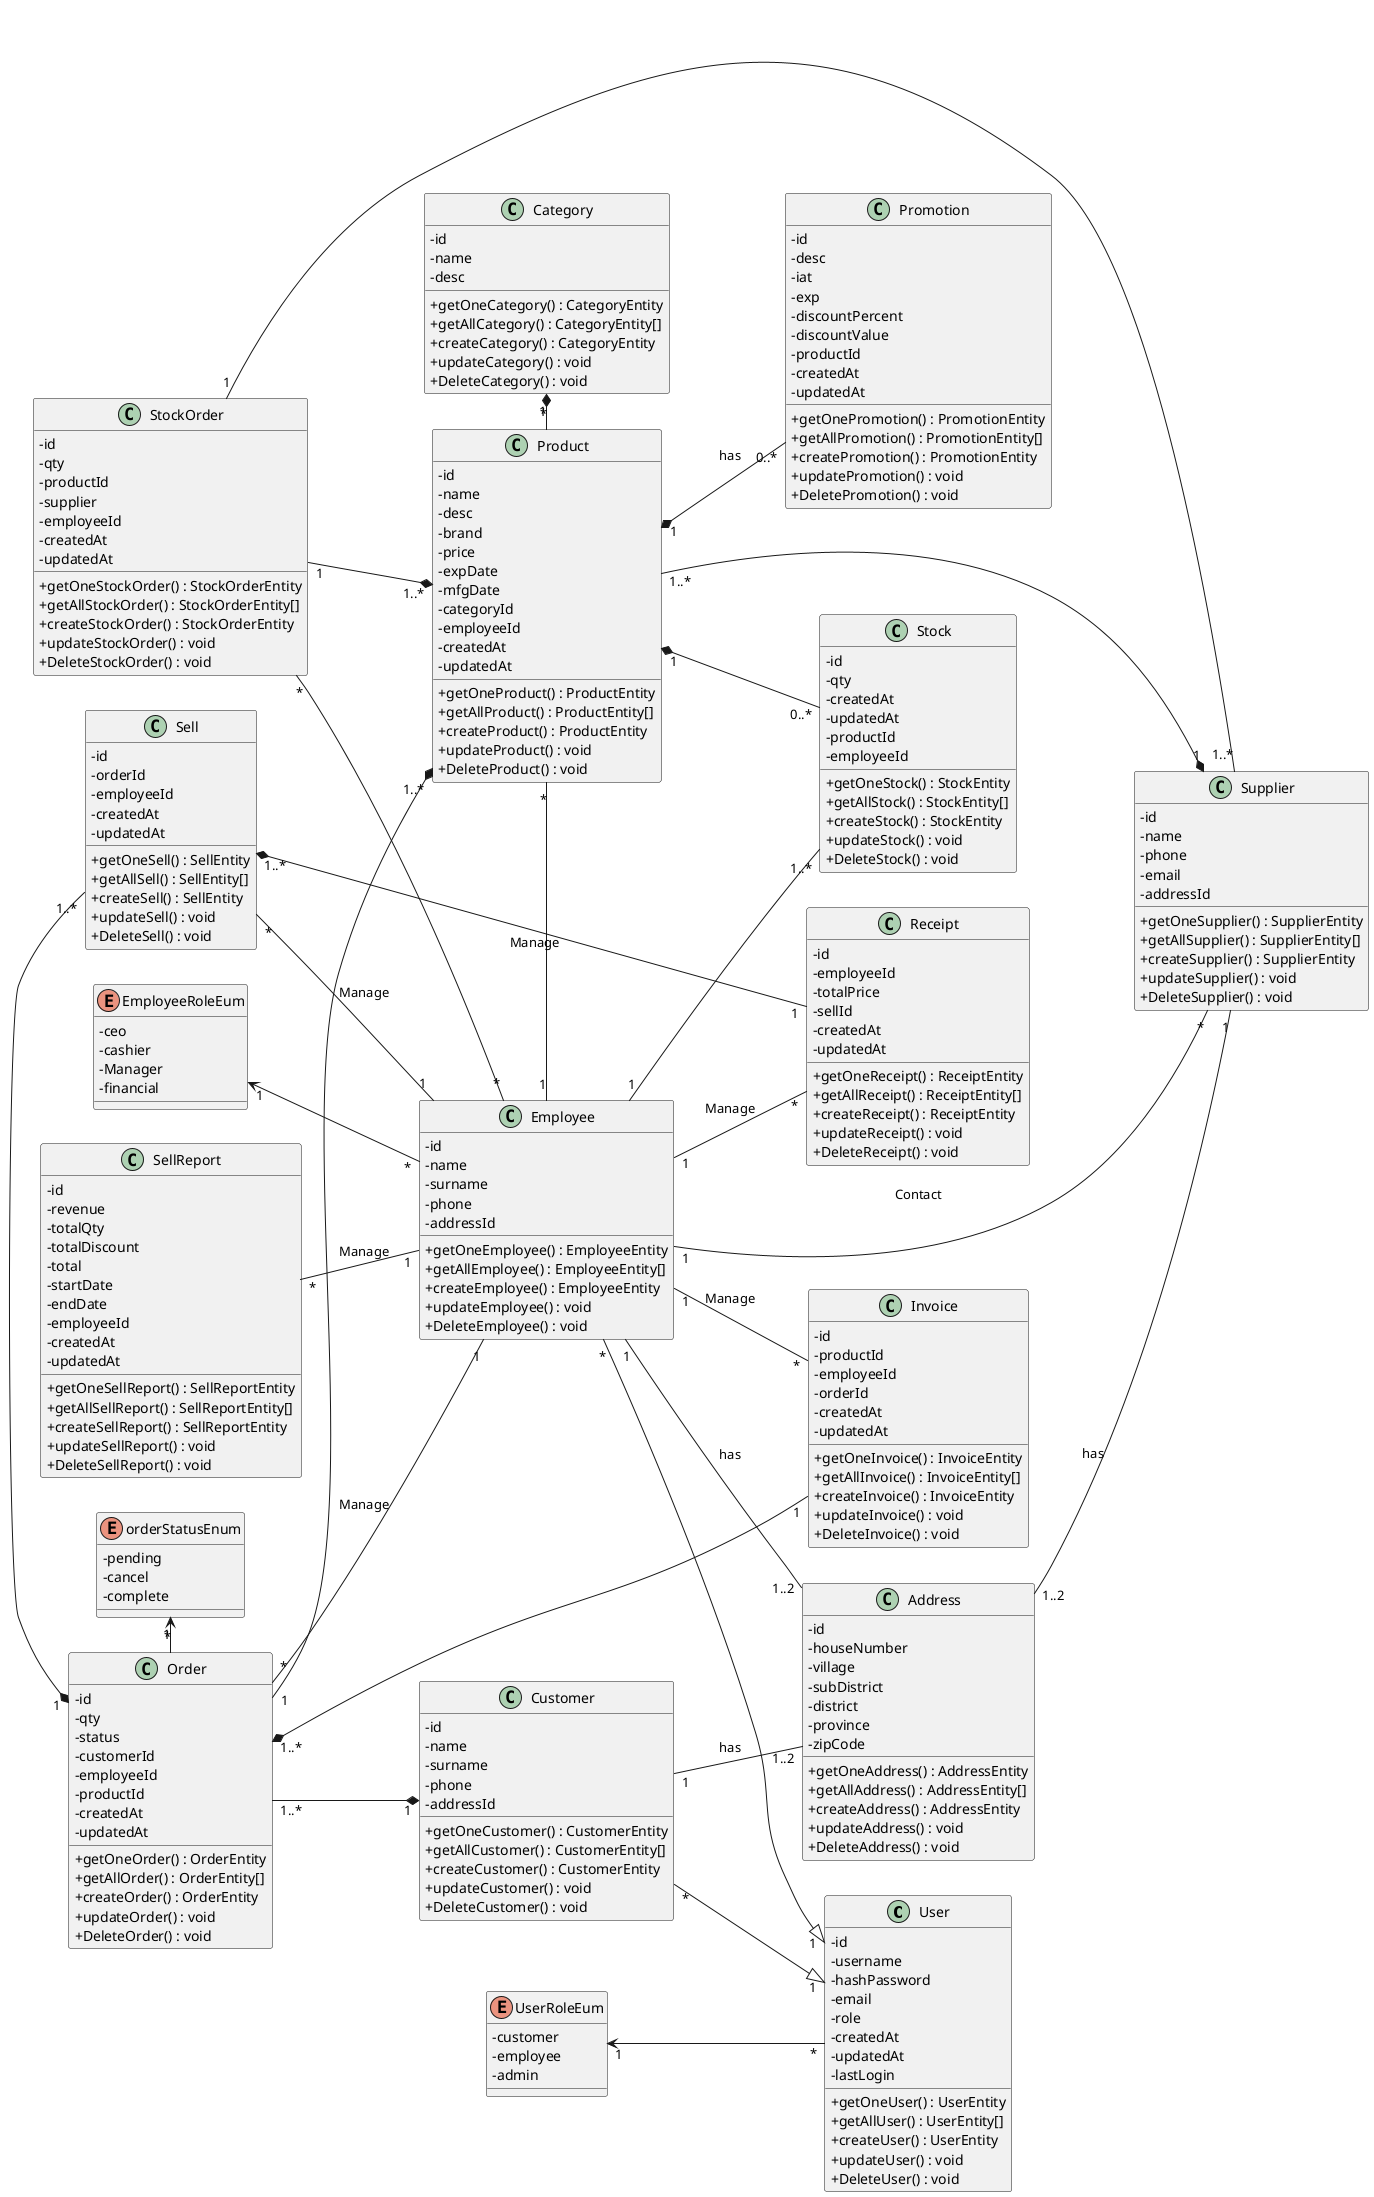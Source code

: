 @startuml
'https://plantuml.com/sequence-diagram
'skinparam linetype polyline
'skinparam linetype ortho
'top to bottom direction
left to right direction
skinparam classAttributeIconSize 0
'Type	       Symbol
'Extension	    <|--
'Composition	*--
'Aggregation	o--

class User {
    - id
    - username
    - hashPassword
    - email
    - role
    - createdAt
    - updatedAt
    - lastLogin

    + getOneUser() : UserEntity
    + getAllUser() : UserEntity[]
    + createUser() : UserEntity
    + updateUser() : void
    + DeleteUser() : void
}
'<<enumeration>>
enum UserRoleEum {
    - customer
    - employee
    - admin
}

class Employee {
    - id
    - name
    - surname
    - phone
    - addressId

    + getOneEmployee() : EmployeeEntity
    + getAllEmployee() : EmployeeEntity[]
    + createEmployee() : EmployeeEntity
    + updateEmployee() : void
    + DeleteEmployee() : void
}

class Customer {
    - id
    - name
    - surname
    - phone
    - addressId

    + getOneCustomer() : CustomerEntity
    + getAllCustomer() : CustomerEntity[]
    + createCustomer() : CustomerEntity
    + updateCustomer() : void
    + DeleteCustomer() : void
}

class Address {
    - id
    - houseNumber
    - village
    - subDistrict
    - district
    - province
    - zipCode

    + getOneAddress() : AddressEntity
    + getAllAddress() : AddressEntity[]
    + createAddress() : AddressEntity
    + updateAddress() : void
    + DeleteAddress() : void
}

class Supplier {
    - id
    - name
    - phone
    - email
    - addressId

    + getOneSupplier() : SupplierEntity
    + getAllSupplier() : SupplierEntity[]
    + createSupplier() : SupplierEntity
    + updateSupplier() : void
    + DeleteSupplier() : void
}

'<<enumeration>>
enum EmployeeRoleEum {
    - ceo
    - cashier
    - Manager
    - financial
}



class Stock {
    - id
    - qty
    - createdAt
    - updatedAt
    - productId
    - employeeId

    + getOneStock() : StockEntity
    + getAllStock() : StockEntity[]
    + createStock() : StockEntity
    + updateStock() : void
    + DeleteStock() : void
}

class Promotion {
    - id
    - desc
    - iat
    - exp
    - discountPercent
    - discountValue
    - productId
    - createdAt
    - updatedAt

    + getOnePromotion() : PromotionEntity
    + getAllPromotion() : PromotionEntity[]
    + createPromotion() : PromotionEntity
    + updatePromotion() : void
    + DeletePromotion() : void
}

class Product {
    - id
    - name
    - desc
    - brand
    - price
    - expDate
    - mfgDate
    - categoryId
    - employeeId
    - createdAt
    - updatedAt

    + getOneProduct() : ProductEntity
    + getAllProduct() : ProductEntity[]
    + createProduct() : ProductEntity
    + updateProduct() : void
    + DeleteProduct() : void
}

class Category {
    - id
    - name
    - desc

    + getOneCategory() : CategoryEntity
    + getAllCategory() : CategoryEntity[]
    + createCategory() : CategoryEntity
    + updateCategory() : void
    + DeleteCategory() : void
}

class Invoice {
    - id
    - productId
    - employeeId
    - orderId
    - createdAt
    - updatedAt

    + getOneInvoice() : InvoiceEntity
    + getAllInvoice() : InvoiceEntity[]
    + createInvoice() : InvoiceEntity
    + updateInvoice() : void
    + DeleteInvoice() : void
}

class Order {
    - id
    - qty
    - status
    - customerId
    - employeeId
    - productId
    - createdAt
    - updatedAt

    + getOneOrder() : OrderEntity
    + getAllOrder() : OrderEntity[]
    + createOrder() : OrderEntity
    + updateOrder() : void
    + DeleteOrder() : void
}

class Sell {
    - id
    - orderId
    - employeeId
    - createdAt
    - updatedAt

    + getOneSell() : SellEntity
    + getAllSell() : SellEntity[]
    + createSell() : SellEntity
    + updateSell() : void
    + DeleteSell() : void
}

class Receipt {
    - id
    - employeeId
    - totalPrice
    - sellId
    - createdAt
    - updatedAt


    + getOneReceipt() : ReceiptEntity
    + getAllReceipt() : ReceiptEntity[]
    + createReceipt() : ReceiptEntity
    + updateReceipt() : void
    + DeleteReceipt() : void

}

enum orderStatusEnum {
    - pending
    - cancel
    - complete
}

class SellReport {
    - id
    - revenue
    - totalQty
    - totalDiscount
    - total
    - startDate
    - endDate
    - employeeId
    - createdAt
    - updatedAt

    + getOneSellReport() : SellReportEntity
    + getAllSellReport() : SellReportEntity[]
    + createSellReport() : SellReportEntity
    + updateSellReport() : void
    + DeleteSellReport() : void
}

class StockOrder {
    - id
    - qty
    - productId
    - supplier
    - employeeId
    - createdAt
    - updatedAt

    + getOneStockOrder() : StockOrderEntity
    + getAllStockOrder() : StockOrderEntity[]
    + createStockOrder() : StockOrderEntity
    + updateStockOrder() : void
    + DeleteStockOrder() : void
}


User "*" -up-> "1" UserRoleEum
Employee "*" --|> "1"   User
Customer "*" -right-|> "1"   User

Product "1" *-- "0..*" Stock 
Product "*" -right- "1" Employee : "Manage"

Employee "1" -- "1..*" Stock

Product "*" -left-* "1" Category 
Product "1..*" --* "1" Supplier 

Order "1..*" *-- "1" Invoice 
Sell "1..*" *-- "1" Receipt 
Sell "1..*" -right-* "1" Order
Sell "*" -- "1" Employee : "Manage"


Order "1..*" --* "1" Customer 
Order "1" --* "1..*" Product 
'Order "1" -- "*" Stock : "check"

Employee "*" -up-> "1" EmployeeRoleEum

Employee "1" -- "*" Invoice : "Manage"
Employee "1" -- "*" Receipt : "Manage"

Employee "1" -- "*" Supplier : "Contact"
Order "*" -- "1" Employee : "Manage"

Order "*" -left-> "1" orderStatusEnum

Promotion "0..*" -up-* "1" Product : "has"

Address "1..2" -- "1" Supplier : "has"
Customer "1" -- "1..2" Address : "has"
Employee "1" -- "1..2" Address : "has"


StockOrder "1" --* "1..*" Product
StockOrder "*" -- "*" Employee
StockOrder "1" -right- "1..*" Supplier

SellReport "*" -- "1" Employee : "Manage"



@enduml